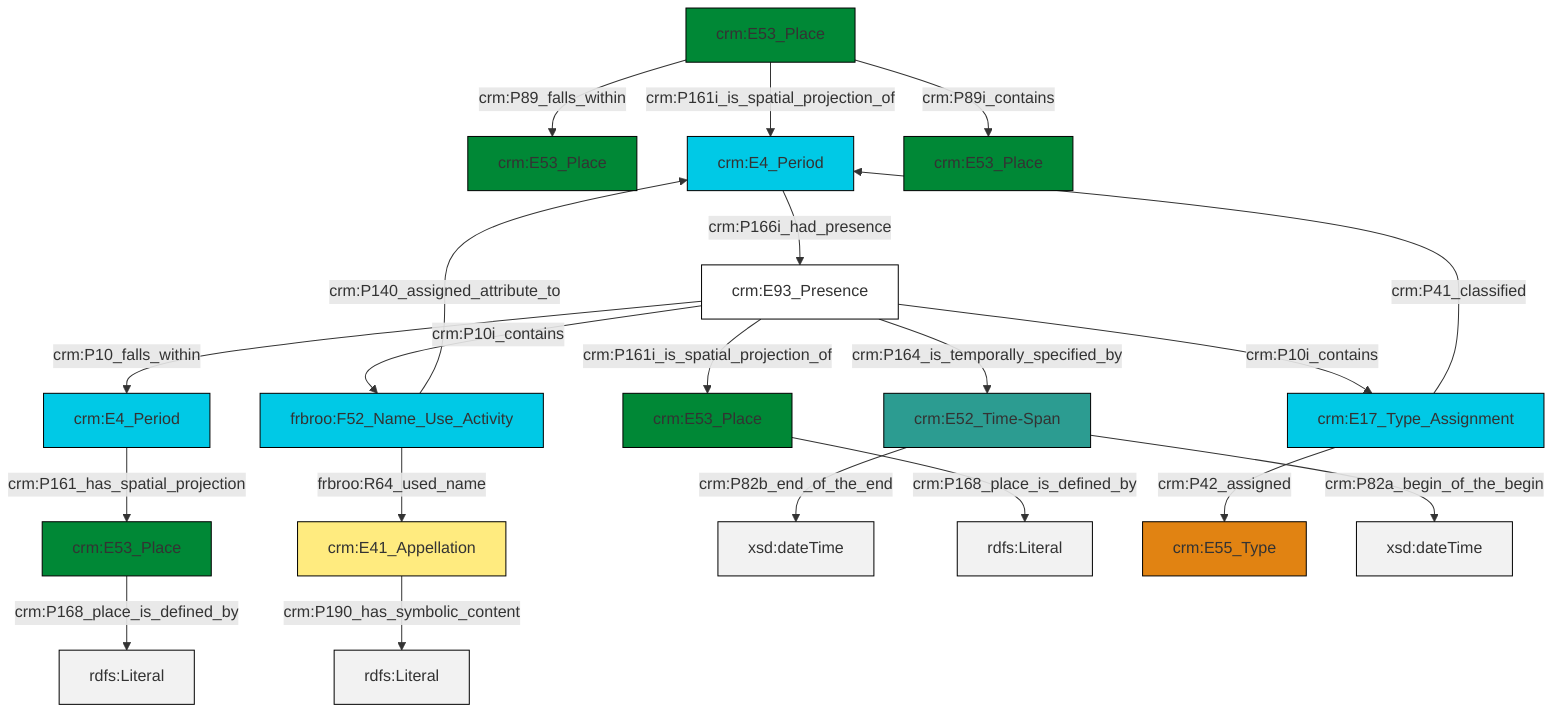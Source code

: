graph TD
classDef Literal fill:#f2f2f2,stroke:#000000;
classDef CRM_Entity fill:#FFFFFF,stroke:#000000;
classDef Temporal_Entity fill:#00C9E6, stroke:#000000;
classDef Type fill:#E18312, stroke:#000000;
classDef Time-Span fill:#2C9C91, stroke:#000000;
classDef Appellation fill:#FFEB7F, stroke:#000000;
classDef Place fill:#008836, stroke:#000000;
classDef Persistent_Item fill:#B266B2, stroke:#000000;
classDef Conceptual_Object fill:#FFD700, stroke:#000000;
classDef Physical_Thing fill:#D2B48C, stroke:#000000;
classDef Actor fill:#f58aad, stroke:#000000;
classDef PC_Classes fill:#4ce600, stroke:#000000;
classDef Multi fill:#cccccc,stroke:#000000;

0["crm:E53_Place"]:::Place -->|crm:P89_falls_within| 1["crm:E53_Place"]:::Place
4["crm:E53_Place"]:::Place -->|crm:P168_place_is_defined_by| 5[rdfs:Literal]:::Literal
10["frbroo:F52_Name_Use_Activity"]:::Temporal_Entity -->|frbroo:R64_used_name| 11["crm:E41_Appellation"]:::Appellation
0["crm:E53_Place"]:::Place -->|crm:P89i_contains| 14["crm:E53_Place"]:::Place
15["crm:E4_Period"]:::Temporal_Entity -->|crm:P161_has_spatial_projection| 4["crm:E53_Place"]:::Place
17["crm:E52_Time-Span"]:::Time-Span -->|crm:P82b_end_of_the_end| 18[xsd:dateTime]:::Literal
8["crm:E93_Presence"]:::CRM_Entity -->|crm:P10_falls_within| 15["crm:E4_Period"]:::Temporal_Entity
8["crm:E93_Presence"]:::CRM_Entity -->|crm:P10i_contains| 10["frbroo:F52_Name_Use_Activity"]:::Temporal_Entity
20["crm:E53_Place"]:::Place -->|crm:P168_place_is_defined_by| 21[rdfs:Literal]:::Literal
2["crm:E17_Type_Assignment"]:::Temporal_Entity -->|crm:P41_classified| 6["crm:E4_Period"]:::Temporal_Entity
10["frbroo:F52_Name_Use_Activity"]:::Temporal_Entity -->|crm:P140_assigned_attribute_to| 6["crm:E4_Period"]:::Temporal_Entity
8["crm:E93_Presence"]:::CRM_Entity -->|crm:P10i_contains| 2["crm:E17_Type_Assignment"]:::Temporal_Entity
11["crm:E41_Appellation"]:::Appellation -->|crm:P190_has_symbolic_content| 27[rdfs:Literal]:::Literal
0["crm:E53_Place"]:::Place -->|crm:P161i_is_spatial_projection_of| 6["crm:E4_Period"]:::Temporal_Entity
2["crm:E17_Type_Assignment"]:::Temporal_Entity -->|crm:P42_assigned| 25["crm:E55_Type"]:::Type
8["crm:E93_Presence"]:::CRM_Entity -->|crm:P164_is_temporally_specified_by| 17["crm:E52_Time-Span"]:::Time-Span
17["crm:E52_Time-Span"]:::Time-Span -->|crm:P82a_begin_of_the_begin| 30[xsd:dateTime]:::Literal
8["crm:E93_Presence"]:::CRM_Entity -->|crm:P161i_is_spatial_projection_of| 20["crm:E53_Place"]:::Place
6["crm:E4_Period"]:::Temporal_Entity -->|crm:P166i_had_presence| 8["crm:E93_Presence"]:::CRM_Entity